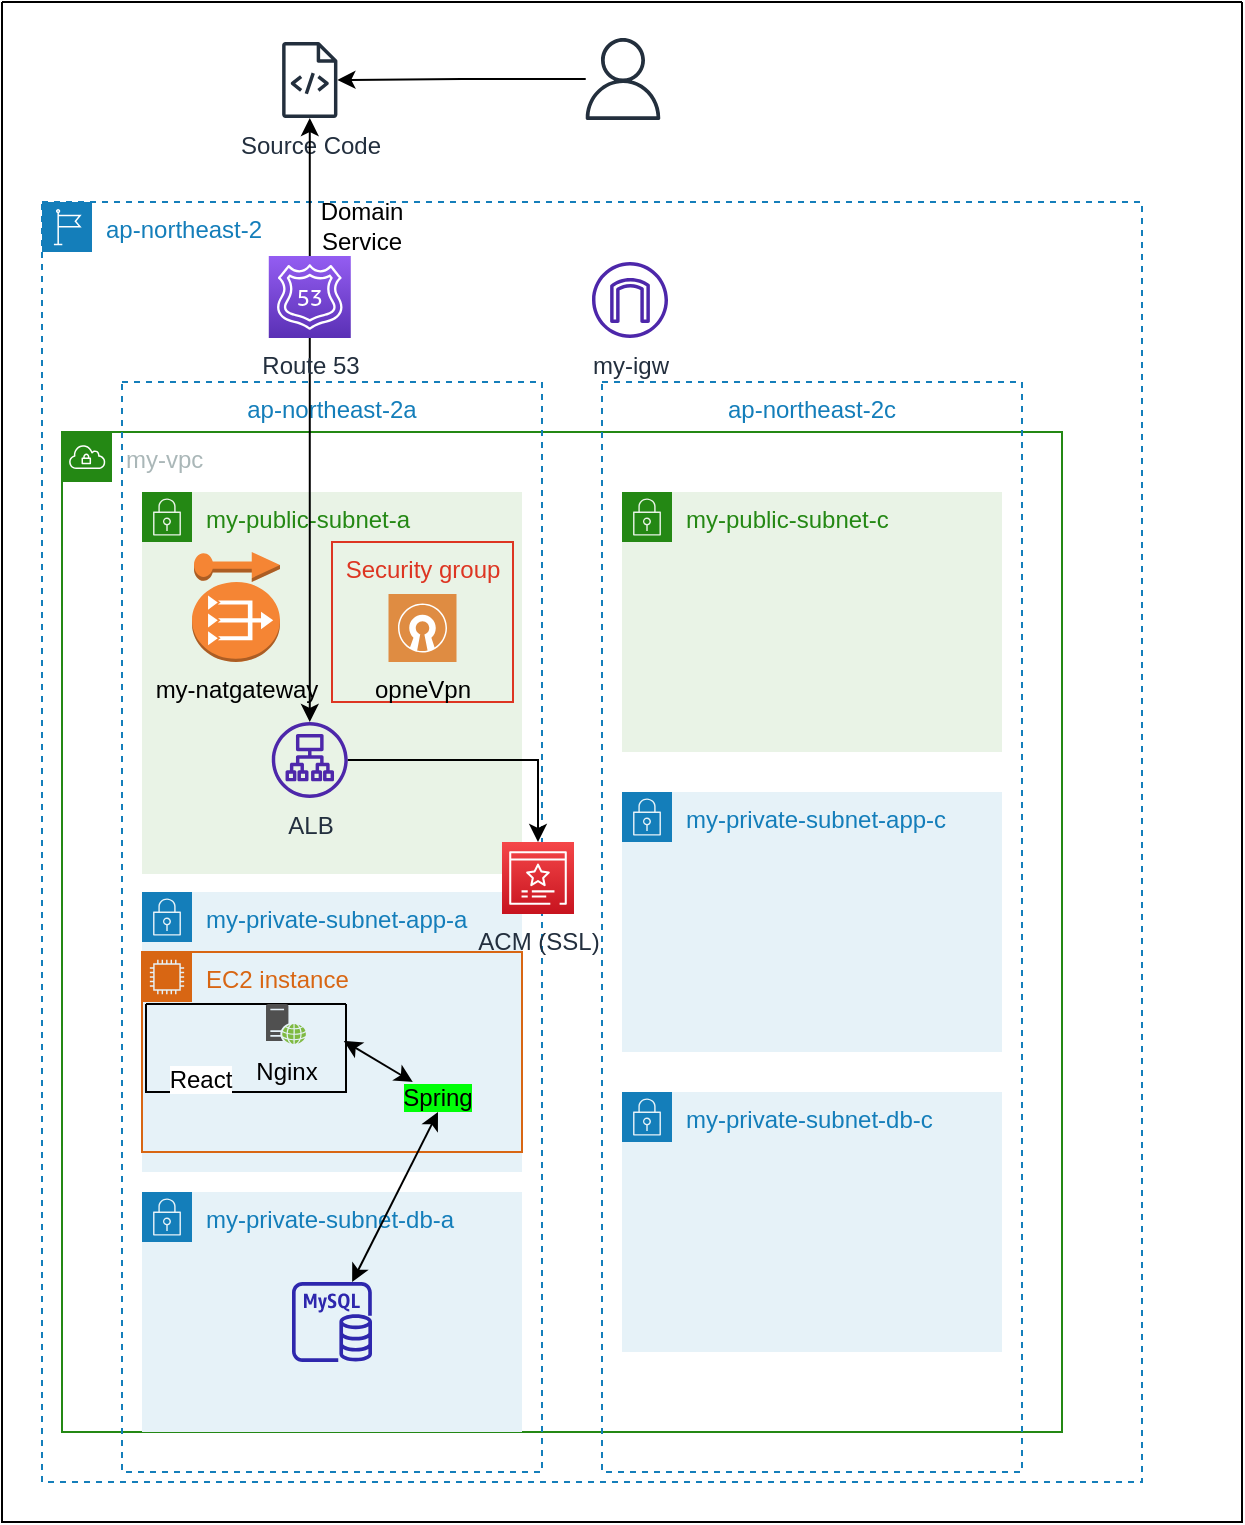 <mxfile version="21.6.7" type="github">
  <diagram name="페이지-1" id="v46Kw6hZMWN8n9hihEqH">
    <mxGraphModel dx="712" dy="778" grid="1" gridSize="10" guides="1" tooltips="1" connect="1" arrows="1" fold="1" page="1" pageScale="1" pageWidth="827" pageHeight="1169" math="0" shadow="0">
      <root>
        <mxCell id="0" />
        <mxCell id="1" parent="0" />
        <mxCell id="g4WPmd9h29jt0nyHuUae-1" value="" style="swimlane;startSize=0;" vertex="1" parent="1">
          <mxGeometry x="10" y="10.0" width="620" height="760" as="geometry" />
        </mxCell>
        <mxCell id="g4WPmd9h29jt0nyHuUae-2" value="ap-northeast-2" style="points=[[0,0],[0.25,0],[0.5,0],[0.75,0],[1,0],[1,0.25],[1,0.5],[1,0.75],[1,1],[0.75,1],[0.5,1],[0.25,1],[0,1],[0,0.75],[0,0.5],[0,0.25]];outlineConnect=0;gradientColor=none;html=1;whiteSpace=wrap;fontSize=12;fontStyle=0;container=1;pointerEvents=0;collapsible=0;recursiveResize=0;shape=mxgraph.aws4.group;grIcon=mxgraph.aws4.group_region;strokeColor=#147EBA;fillColor=none;verticalAlign=top;align=left;spacingLeft=30;fontColor=#147EBA;dashed=1;" vertex="1" parent="g4WPmd9h29jt0nyHuUae-1">
          <mxGeometry x="20" y="100" width="550" height="640" as="geometry" />
        </mxCell>
        <mxCell id="g4WPmd9h29jt0nyHuUae-3" value="my-vpc" style="points=[[0,0],[0.25,0],[0.5,0],[0.75,0],[1,0],[1,0.25],[1,0.5],[1,0.75],[1,1],[0.75,1],[0.5,1],[0.25,1],[0,1],[0,0.75],[0,0.5],[0,0.25]];outlineConnect=0;gradientColor=none;html=1;whiteSpace=wrap;fontSize=12;fontStyle=0;container=1;pointerEvents=0;collapsible=0;recursiveResize=0;shape=mxgraph.aws4.group;grIcon=mxgraph.aws4.group_vpc;strokeColor=#248814;fillColor=none;verticalAlign=top;align=left;spacingLeft=30;fontColor=#AAB7B8;dashed=0;" vertex="1" parent="g4WPmd9h29jt0nyHuUae-2">
          <mxGeometry x="10" y="115" width="500" height="500" as="geometry" />
        </mxCell>
        <mxCell id="g4WPmd9h29jt0nyHuUae-4" value="ap-northeast-2c" style="fillColor=none;strokeColor=#147EBA;dashed=1;verticalAlign=top;fontStyle=0;fontColor=#147EBA;whiteSpace=wrap;html=1;" vertex="1" parent="g4WPmd9h29jt0nyHuUae-3">
          <mxGeometry x="270" y="-25" width="210" height="545" as="geometry" />
        </mxCell>
        <mxCell id="g4WPmd9h29jt0nyHuUae-5" value="ap-northeast-2a" style="fillColor=none;strokeColor=#147EBA;dashed=1;verticalAlign=top;fontStyle=0;fontColor=#147EBA;whiteSpace=wrap;html=1;" vertex="1" parent="g4WPmd9h29jt0nyHuUae-3">
          <mxGeometry x="30" y="-25" width="210" height="545" as="geometry" />
        </mxCell>
        <mxCell id="g4WPmd9h29jt0nyHuUae-6" value="my-public-subnet-a" style="points=[[0,0],[0.25,0],[0.5,0],[0.75,0],[1,0],[1,0.25],[1,0.5],[1,0.75],[1,1],[0.75,1],[0.5,1],[0.25,1],[0,1],[0,0.75],[0,0.5],[0,0.25]];outlineConnect=0;gradientColor=none;html=1;whiteSpace=wrap;fontSize=12;fontStyle=0;container=1;pointerEvents=0;collapsible=0;recursiveResize=0;shape=mxgraph.aws4.group;grIcon=mxgraph.aws4.group_security_group;grStroke=0;strokeColor=#248814;fillColor=#E9F3E6;verticalAlign=top;align=left;spacingLeft=30;fontColor=#248814;dashed=0;" vertex="1" parent="g4WPmd9h29jt0nyHuUae-3">
          <mxGeometry x="40" y="30" width="190" height="191" as="geometry" />
        </mxCell>
        <mxCell id="g4WPmd9h29jt0nyHuUae-7" value="Security group" style="fillColor=none;strokeColor=#DD3522;verticalAlign=top;fontStyle=0;fontColor=#DD3522;whiteSpace=wrap;html=1;" vertex="1" parent="g4WPmd9h29jt0nyHuUae-6">
          <mxGeometry x="95" y="25" width="90.5" height="80" as="geometry" />
        </mxCell>
        <mxCell id="g4WPmd9h29jt0nyHuUae-8" value="opneVpn" style="sketch=0;pointerEvents=1;shadow=0;dashed=0;html=1;strokeColor=none;fillColor=#DF8C42;labelPosition=center;verticalLabelPosition=bottom;verticalAlign=top;align=center;outlineConnect=0;shape=mxgraph.veeam2.open_vpn;" vertex="1" parent="g4WPmd9h29jt0nyHuUae-6">
          <mxGeometry x="123.25" y="51" width="34" height="34" as="geometry" />
        </mxCell>
        <mxCell id="g4WPmd9h29jt0nyHuUae-9" value="ALB" style="sketch=0;outlineConnect=0;fontColor=#232F3E;gradientColor=none;fillColor=#4D27AA;strokeColor=none;dashed=0;verticalLabelPosition=bottom;verticalAlign=top;align=center;html=1;fontSize=12;fontStyle=0;aspect=fixed;pointerEvents=1;shape=mxgraph.aws4.application_load_balancer;" vertex="1" parent="g4WPmd9h29jt0nyHuUae-6">
          <mxGeometry x="64.89" y="115" width="38" height="38" as="geometry" />
        </mxCell>
        <mxCell id="g4WPmd9h29jt0nyHuUae-10" value="my-private-subnet-app-a" style="points=[[0,0],[0.25,0],[0.5,0],[0.75,0],[1,0],[1,0.25],[1,0.5],[1,0.75],[1,1],[0.75,1],[0.5,1],[0.25,1],[0,1],[0,0.75],[0,0.5],[0,0.25]];outlineConnect=0;gradientColor=none;html=1;whiteSpace=wrap;fontSize=12;fontStyle=0;container=1;pointerEvents=0;collapsible=0;recursiveResize=0;shape=mxgraph.aws4.group;grIcon=mxgraph.aws4.group_security_group;grStroke=0;strokeColor=#147EBA;fillColor=#E6F2F8;verticalAlign=top;align=left;spacingLeft=30;fontColor=#147EBA;dashed=0;" vertex="1" parent="g4WPmd9h29jt0nyHuUae-3">
          <mxGeometry x="40" y="230" width="190" height="140" as="geometry" />
        </mxCell>
        <mxCell id="g4WPmd9h29jt0nyHuUae-11" value="EC2 instance" style="points=[[0,0],[0.25,0],[0.5,0],[0.75,0],[1,0],[1,0.25],[1,0.5],[1,0.75],[1,1],[0.75,1],[0.5,1],[0.25,1],[0,1],[0,0.75],[0,0.5],[0,0.25]];outlineConnect=0;gradientColor=none;html=1;whiteSpace=wrap;fontSize=12;fontStyle=0;container=1;pointerEvents=0;collapsible=0;recursiveResize=0;shape=mxgraph.aws4.group;grIcon=mxgraph.aws4.group_ec2_instance_contents;strokeColor=#D86613;fillColor=none;verticalAlign=top;align=left;spacingLeft=30;fontColor=#D86613;dashed=0;" vertex="1" parent="g4WPmd9h29jt0nyHuUae-10">
          <mxGeometry y="30" width="190" height="100" as="geometry" />
        </mxCell>
        <mxCell id="g4WPmd9h29jt0nyHuUae-12" value="" style="swimlane;startSize=0;" vertex="1" parent="g4WPmd9h29jt0nyHuUae-11">
          <mxGeometry x="2" y="26" width="100" height="44" as="geometry">
            <mxRectangle x="20" y="26" width="50" height="40" as="alternateBounds" />
          </mxGeometry>
        </mxCell>
        <mxCell id="g4WPmd9h29jt0nyHuUae-13" value="React" style="shape=image;html=1;verticalAlign=top;verticalLabelPosition=bottom;labelBackgroundColor=#ffffff;imageAspect=0;aspect=fixed;image=https://cdn1.iconfinder.com/data/icons/unicons-line-vol-5/24/react-128.png" vertex="1" parent="g4WPmd9h29jt0nyHuUae-12">
          <mxGeometry x="15" width="24" height="24" as="geometry" />
        </mxCell>
        <mxCell id="g4WPmd9h29jt0nyHuUae-14" value="Nginx" style="sketch=0;pointerEvents=1;shadow=0;dashed=0;html=1;strokeColor=none;fillColor=#505050;labelPosition=center;verticalLabelPosition=bottom;verticalAlign=top;outlineConnect=0;align=center;shape=mxgraph.office.servers.web_server_green;" vertex="1" parent="g4WPmd9h29jt0nyHuUae-12">
          <mxGeometry x="60" width="20" height="20" as="geometry" />
        </mxCell>
        <mxCell id="g4WPmd9h29jt0nyHuUae-15" value="&lt;span style=&quot;background-color: rgb(0, 255, 8);&quot;&gt;Spring&lt;/span&gt;" style="text;html=1;strokeColor=none;fillColor=none;align=center;verticalAlign=middle;whiteSpace=wrap;rounded=0;" vertex="1" parent="g4WPmd9h29jt0nyHuUae-11">
          <mxGeometry x="130" y="65" width="36" height="15" as="geometry" />
        </mxCell>
        <mxCell id="g4WPmd9h29jt0nyHuUae-16" value="" style="endArrow=classic;startArrow=classic;html=1;rounded=0;exitX=0.989;exitY=0.42;exitDx=0;exitDy=0;exitPerimeter=0;" edge="1" parent="g4WPmd9h29jt0nyHuUae-11" source="g4WPmd9h29jt0nyHuUae-12" target="g4WPmd9h29jt0nyHuUae-15">
          <mxGeometry width="50" height="50" relative="1" as="geometry">
            <mxPoint x="110" y="85" as="sourcePoint" />
            <mxPoint x="160" y="35" as="targetPoint" />
          </mxGeometry>
        </mxCell>
        <mxCell id="g4WPmd9h29jt0nyHuUae-17" value="my-private-subnet-db-a" style="points=[[0,0],[0.25,0],[0.5,0],[0.75,0],[1,0],[1,0.25],[1,0.5],[1,0.75],[1,1],[0.75,1],[0.5,1],[0.25,1],[0,1],[0,0.75],[0,0.5],[0,0.25]];outlineConnect=0;gradientColor=none;html=1;whiteSpace=wrap;fontSize=12;fontStyle=0;container=1;pointerEvents=0;collapsible=0;recursiveResize=0;shape=mxgraph.aws4.group;grIcon=mxgraph.aws4.group_security_group;grStroke=0;strokeColor=#147EBA;fillColor=#E6F2F8;verticalAlign=top;align=left;spacingLeft=30;fontColor=#147EBA;dashed=0;" vertex="1" parent="g4WPmd9h29jt0nyHuUae-3">
          <mxGeometry x="40" y="380" width="190" height="120" as="geometry" />
        </mxCell>
        <mxCell id="g4WPmd9h29jt0nyHuUae-18" value="my-public-subnet-c" style="points=[[0,0],[0.25,0],[0.5,0],[0.75,0],[1,0],[1,0.25],[1,0.5],[1,0.75],[1,1],[0.75,1],[0.5,1],[0.25,1],[0,1],[0,0.75],[0,0.5],[0,0.25]];outlineConnect=0;gradientColor=none;html=1;whiteSpace=wrap;fontSize=12;fontStyle=0;container=1;pointerEvents=0;collapsible=0;recursiveResize=0;shape=mxgraph.aws4.group;grIcon=mxgraph.aws4.group_security_group;grStroke=0;strokeColor=#248814;fillColor=#E9F3E6;verticalAlign=top;align=left;spacingLeft=30;fontColor=#248814;dashed=0;" vertex="1" parent="g4WPmd9h29jt0nyHuUae-3">
          <mxGeometry x="280" y="30" width="190" height="130" as="geometry" />
        </mxCell>
        <mxCell id="g4WPmd9h29jt0nyHuUae-19" value="my-private-subnet-app-c" style="points=[[0,0],[0.25,0],[0.5,0],[0.75,0],[1,0],[1,0.25],[1,0.5],[1,0.75],[1,1],[0.75,1],[0.5,1],[0.25,1],[0,1],[0,0.75],[0,0.5],[0,0.25]];outlineConnect=0;gradientColor=none;html=1;whiteSpace=wrap;fontSize=12;fontStyle=0;container=1;pointerEvents=0;collapsible=0;recursiveResize=0;shape=mxgraph.aws4.group;grIcon=mxgraph.aws4.group_security_group;grStroke=0;strokeColor=#147EBA;fillColor=#E6F2F8;verticalAlign=top;align=left;spacingLeft=30;fontColor=#147EBA;dashed=0;" vertex="1" parent="g4WPmd9h29jt0nyHuUae-3">
          <mxGeometry x="280" y="180" width="190" height="130" as="geometry" />
        </mxCell>
        <mxCell id="g4WPmd9h29jt0nyHuUae-20" value="my-private-subnet-db-c" style="points=[[0,0],[0.25,0],[0.5,0],[0.75,0],[1,0],[1,0.25],[1,0.5],[1,0.75],[1,1],[0.75,1],[0.5,1],[0.25,1],[0,1],[0,0.75],[0,0.5],[0,0.25]];outlineConnect=0;gradientColor=none;html=1;whiteSpace=wrap;fontSize=12;fontStyle=0;container=1;pointerEvents=0;collapsible=0;recursiveResize=0;shape=mxgraph.aws4.group;grIcon=mxgraph.aws4.group_security_group;grStroke=0;strokeColor=#147EBA;fillColor=#E6F2F8;verticalAlign=top;align=left;spacingLeft=30;fontColor=#147EBA;dashed=0;" vertex="1" parent="g4WPmd9h29jt0nyHuUae-3">
          <mxGeometry x="280" y="330" width="190" height="130" as="geometry" />
        </mxCell>
        <mxCell id="g4WPmd9h29jt0nyHuUae-21" value="" style="outlineConnect=0;dashed=0;verticalLabelPosition=bottom;verticalAlign=top;align=center;html=1;shape=mxgraph.aws3.elastic_ip;fillColor=#F58534;gradientColor=none;" vertex="1" parent="g4WPmd9h29jt0nyHuUae-3">
          <mxGeometry x="66" y="60" width="43" height="15" as="geometry" />
        </mxCell>
        <mxCell id="g4WPmd9h29jt0nyHuUae-22" value="my-natgateway" style="outlineConnect=0;dashed=0;verticalLabelPosition=bottom;verticalAlign=top;align=center;html=1;shape=mxgraph.aws3.vpc_nat_gateway;fillColor=#F58534;gradientColor=none;" vertex="1" parent="g4WPmd9h29jt0nyHuUae-3">
          <mxGeometry x="65" y="75" width="44" height="40" as="geometry" />
        </mxCell>
        <mxCell id="g4WPmd9h29jt0nyHuUae-25" value="ACM (SSL)" style="sketch=0;points=[[0,0,0],[0.25,0,0],[0.5,0,0],[0.75,0,0],[1,0,0],[0,1,0],[0.25,1,0],[0.5,1,0],[0.75,1,0],[1,1,0],[0,0.25,0],[0,0.5,0],[0,0.75,0],[1,0.25,0],[1,0.5,0],[1,0.75,0]];outlineConnect=0;fontColor=#232F3E;gradientColor=#F54749;gradientDirection=north;fillColor=#C7131F;strokeColor=#ffffff;dashed=0;verticalLabelPosition=bottom;verticalAlign=top;align=center;html=1;fontSize=12;fontStyle=0;aspect=fixed;shape=mxgraph.aws4.resourceIcon;resIcon=mxgraph.aws4.certificate_manager_3;" vertex="1" parent="g4WPmd9h29jt0nyHuUae-3">
          <mxGeometry x="220" y="205" width="36" height="36" as="geometry" />
        </mxCell>
        <mxCell id="g4WPmd9h29jt0nyHuUae-26" value="" style="sketch=0;outlineConnect=0;fontColor=#232F3E;gradientColor=none;fillColor=#2E27AD;strokeColor=none;dashed=0;verticalLabelPosition=bottom;verticalAlign=top;align=center;html=1;fontSize=12;fontStyle=0;aspect=fixed;pointerEvents=1;shape=mxgraph.aws4.rds_mysql_instance;" vertex="1" parent="g4WPmd9h29jt0nyHuUae-3">
          <mxGeometry x="115" y="425" width="40" height="40" as="geometry" />
        </mxCell>
        <mxCell id="g4WPmd9h29jt0nyHuUae-27" value="" style="endArrow=classic;startArrow=classic;html=1;rounded=0;entryX=0.5;entryY=1;entryDx=0;entryDy=0;" edge="1" parent="g4WPmd9h29jt0nyHuUae-3" source="g4WPmd9h29jt0nyHuUae-26" target="g4WPmd9h29jt0nyHuUae-15">
          <mxGeometry width="50" height="50" relative="1" as="geometry">
            <mxPoint x="130" y="425" as="sourcePoint" />
            <mxPoint x="180" y="375" as="targetPoint" />
          </mxGeometry>
        </mxCell>
        <mxCell id="g4WPmd9h29jt0nyHuUae-37" style="edgeStyle=orthogonalEdgeStyle;rounded=0;orthogonalLoop=1;jettySize=auto;html=1;" edge="1" parent="g4WPmd9h29jt0nyHuUae-3" source="g4WPmd9h29jt0nyHuUae-9" target="g4WPmd9h29jt0nyHuUae-25">
          <mxGeometry relative="1" as="geometry" />
        </mxCell>
        <mxCell id="g4WPmd9h29jt0nyHuUae-28" value="my-igw" style="sketch=0;outlineConnect=0;fontColor=#232F3E;gradientColor=none;fillColor=#4D27AA;strokeColor=none;dashed=0;verticalLabelPosition=bottom;verticalAlign=top;align=center;html=1;fontSize=12;fontStyle=0;aspect=fixed;pointerEvents=1;shape=mxgraph.aws4.internet_gateway;" vertex="1" parent="g4WPmd9h29jt0nyHuUae-2">
          <mxGeometry x="275" y="30" width="38" height="38" as="geometry" />
        </mxCell>
        <mxCell id="g4WPmd9h29jt0nyHuUae-29" style="edgeStyle=orthogonalEdgeStyle;rounded=0;orthogonalLoop=1;jettySize=auto;html=1;" edge="1" parent="g4WPmd9h29jt0nyHuUae-2" source="g4WPmd9h29jt0nyHuUae-30" target="g4WPmd9h29jt0nyHuUae-9">
          <mxGeometry relative="1" as="geometry" />
        </mxCell>
        <mxCell id="g4WPmd9h29jt0nyHuUae-30" value="Route 53" style="sketch=0;points=[[0,0,0],[0.25,0,0],[0.5,0,0],[0.75,0,0],[1,0,0],[0,1,0],[0.25,1,0],[0.5,1,0],[0.75,1,0],[1,1,0],[0,0.25,0],[0,0.5,0],[0,0.75,0],[1,0.25,0],[1,0.5,0],[1,0.75,0]];outlineConnect=0;fontColor=#232F3E;gradientColor=#945DF2;gradientDirection=north;fillColor=#5A30B5;strokeColor=#ffffff;dashed=0;verticalLabelPosition=bottom;verticalAlign=top;align=center;html=1;fontSize=12;fontStyle=0;aspect=fixed;shape=mxgraph.aws4.resourceIcon;resIcon=mxgraph.aws4.route_53;" vertex="1" parent="g4WPmd9h29jt0nyHuUae-2">
          <mxGeometry x="113.39" y="27" width="41" height="41" as="geometry" />
        </mxCell>
        <mxCell id="g4WPmd9h29jt0nyHuUae-31" value="Domain Service" style="text;html=1;strokeColor=none;fillColor=none;align=center;verticalAlign=middle;whiteSpace=wrap;rounded=0;" vertex="1" parent="g4WPmd9h29jt0nyHuUae-2">
          <mxGeometry x="130" y="-3" width="60" height="30" as="geometry" />
        </mxCell>
        <mxCell id="g4WPmd9h29jt0nyHuUae-32" value="Source Code" style="sketch=0;outlineConnect=0;fontColor=#232F3E;gradientColor=none;fillColor=#232F3D;strokeColor=none;dashed=0;verticalLabelPosition=bottom;verticalAlign=top;align=center;html=1;fontSize=12;fontStyle=0;aspect=fixed;pointerEvents=1;shape=mxgraph.aws4.source_code;" vertex="1" parent="g4WPmd9h29jt0nyHuUae-1">
          <mxGeometry x="140" y="20" width="27.77" height="38" as="geometry" />
        </mxCell>
        <mxCell id="g4WPmd9h29jt0nyHuUae-33" style="edgeStyle=orthogonalEdgeStyle;rounded=0;orthogonalLoop=1;jettySize=auto;html=1;" edge="1" parent="g4WPmd9h29jt0nyHuUae-1" source="g4WPmd9h29jt0nyHuUae-34" target="g4WPmd9h29jt0nyHuUae-32">
          <mxGeometry relative="1" as="geometry" />
        </mxCell>
        <mxCell id="g4WPmd9h29jt0nyHuUae-34" value="" style="sketch=0;outlineConnect=0;fontColor=#232F3E;gradientColor=none;fillColor=#232F3D;strokeColor=none;dashed=0;verticalLabelPosition=bottom;verticalAlign=top;align=center;html=1;fontSize=12;fontStyle=0;aspect=fixed;pointerEvents=1;shape=mxgraph.aws4.user;" vertex="1" parent="g4WPmd9h29jt0nyHuUae-1">
          <mxGeometry x="290" y="18" width="41" height="41" as="geometry" />
        </mxCell>
        <mxCell id="g4WPmd9h29jt0nyHuUae-36" style="edgeStyle=orthogonalEdgeStyle;rounded=0;orthogonalLoop=1;jettySize=auto;html=1;" edge="1" parent="g4WPmd9h29jt0nyHuUae-1" source="g4WPmd9h29jt0nyHuUae-30" target="g4WPmd9h29jt0nyHuUae-32">
          <mxGeometry relative="1" as="geometry" />
        </mxCell>
      </root>
    </mxGraphModel>
  </diagram>
</mxfile>
